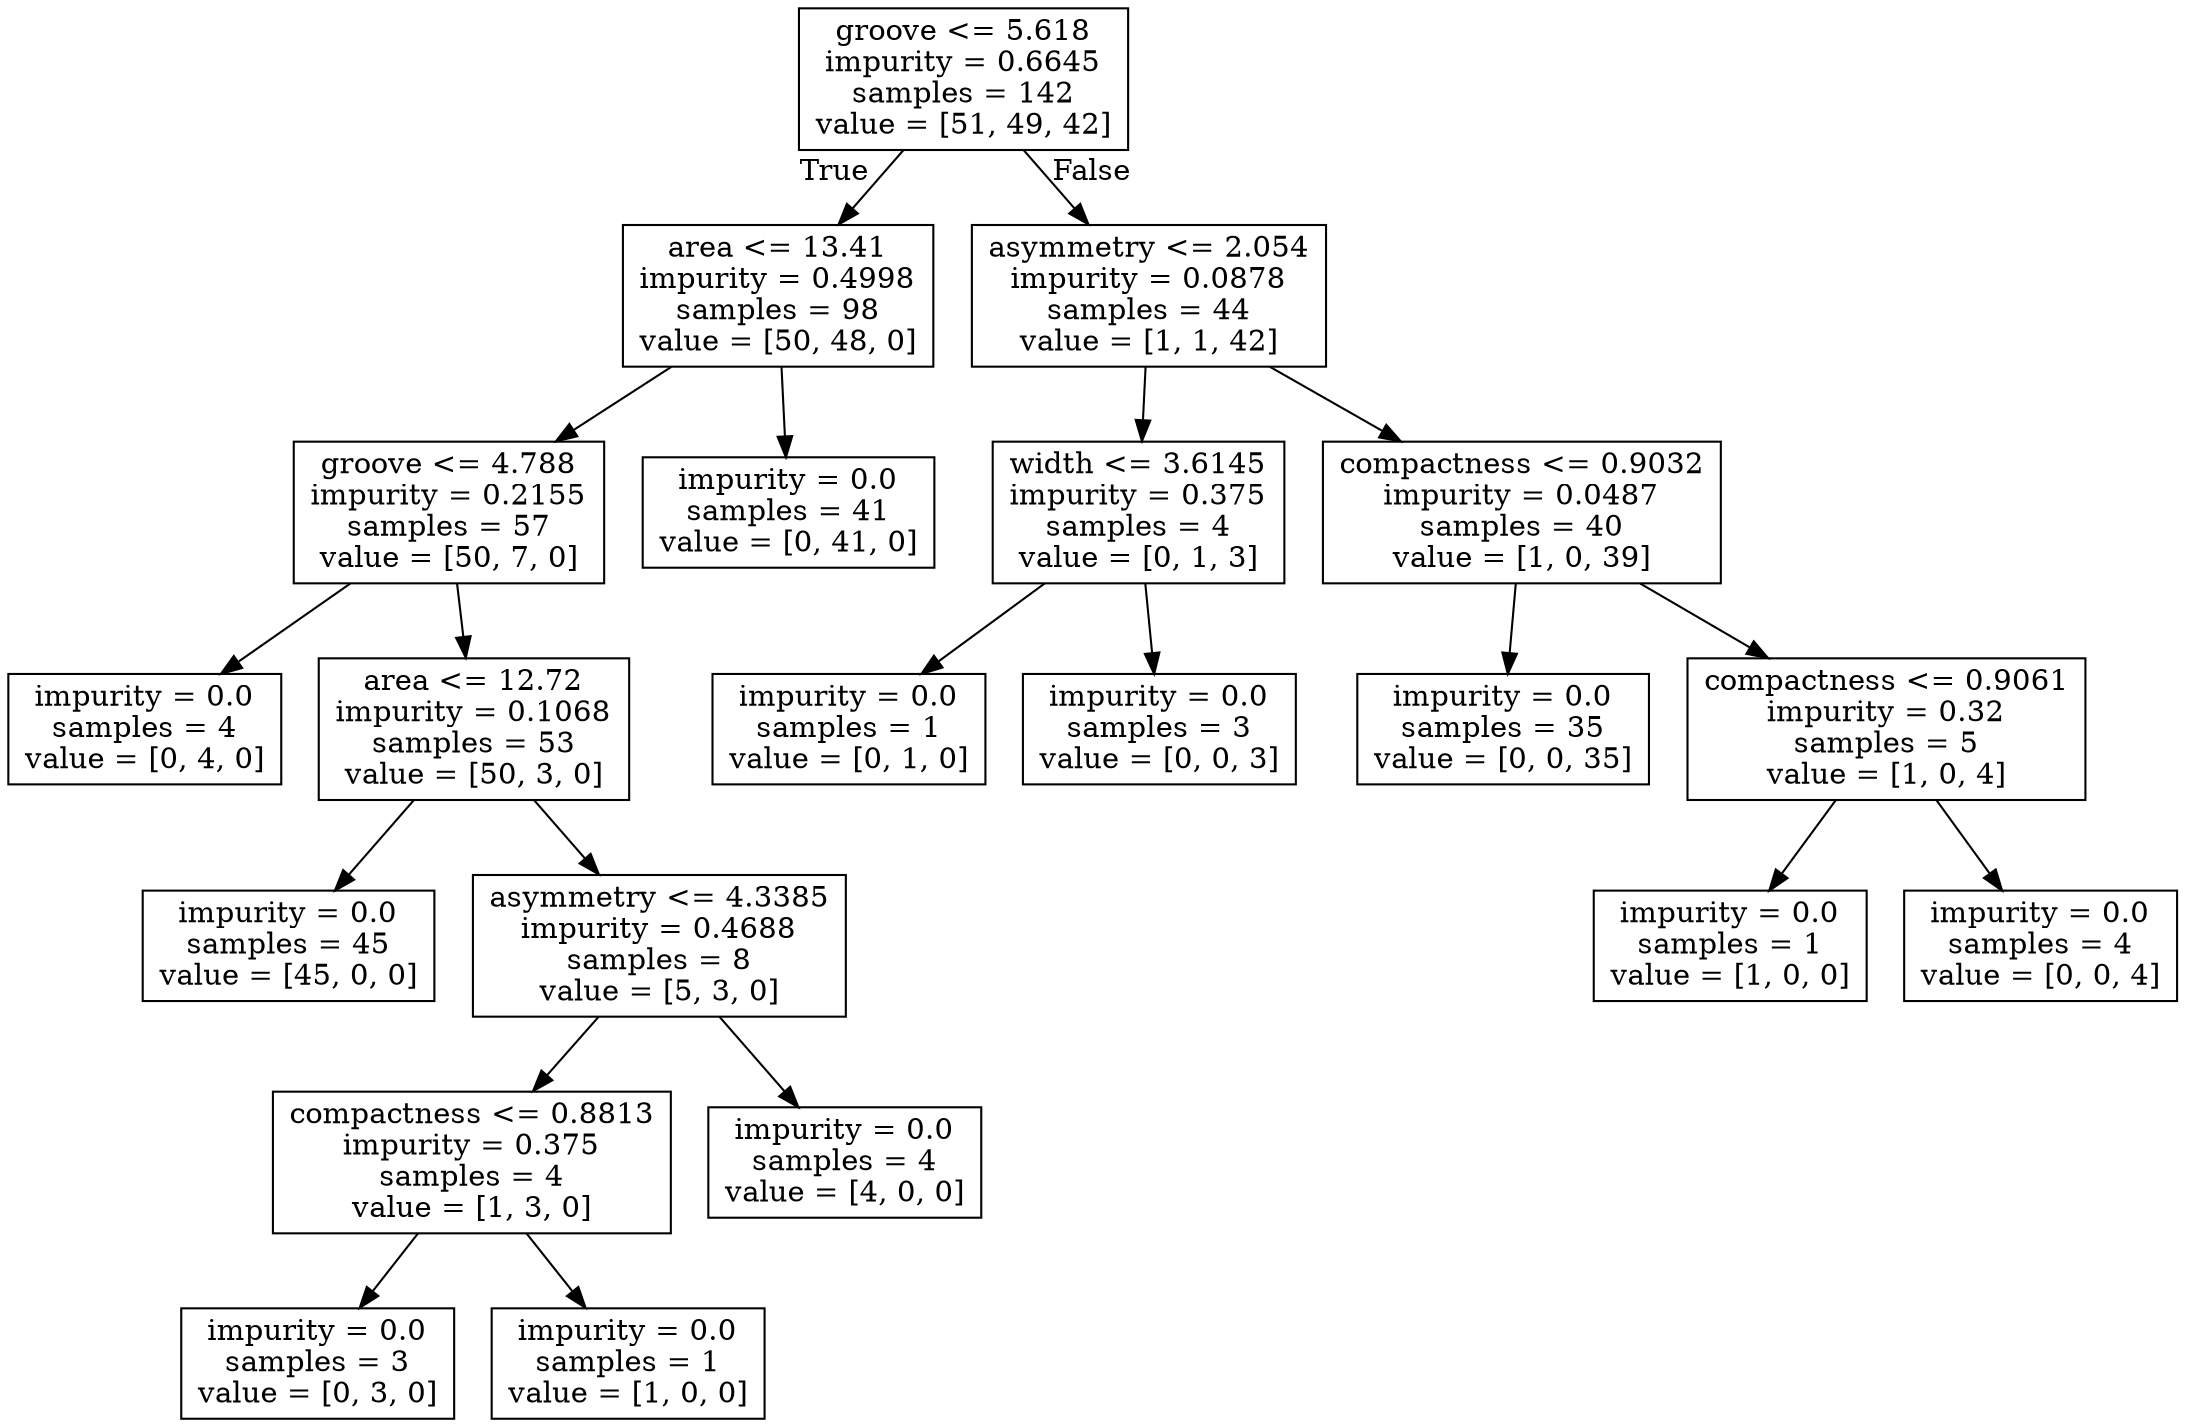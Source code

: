 digraph Tree {
node [shape=box] ;
0 [label="groove <= 5.618\nimpurity = 0.6645\nsamples = 142\nvalue = [51, 49, 42]"] ;
1 [label="area <= 13.41\nimpurity = 0.4998\nsamples = 98\nvalue = [50, 48, 0]"] ;
0 -> 1 [labeldistance=2.5, labelangle=45, headlabel="True"] ;
2 [label="groove <= 4.788\nimpurity = 0.2155\nsamples = 57\nvalue = [50, 7, 0]"] ;
1 -> 2 ;
3 [label="impurity = 0.0\nsamples = 4\nvalue = [0, 4, 0]"] ;
2 -> 3 ;
4 [label="area <= 12.72\nimpurity = 0.1068\nsamples = 53\nvalue = [50, 3, 0]"] ;
2 -> 4 ;
5 [label="impurity = 0.0\nsamples = 45\nvalue = [45, 0, 0]"] ;
4 -> 5 ;
6 [label="asymmetry <= 4.3385\nimpurity = 0.4688\nsamples = 8\nvalue = [5, 3, 0]"] ;
4 -> 6 ;
7 [label="compactness <= 0.8813\nimpurity = 0.375\nsamples = 4\nvalue = [1, 3, 0]"] ;
6 -> 7 ;
8 [label="impurity = 0.0\nsamples = 3\nvalue = [0, 3, 0]"] ;
7 -> 8 ;
9 [label="impurity = 0.0\nsamples = 1\nvalue = [1, 0, 0]"] ;
7 -> 9 ;
10 [label="impurity = 0.0\nsamples = 4\nvalue = [4, 0, 0]"] ;
6 -> 10 ;
11 [label="impurity = 0.0\nsamples = 41\nvalue = [0, 41, 0]"] ;
1 -> 11 ;
12 [label="asymmetry <= 2.054\nimpurity = 0.0878\nsamples = 44\nvalue = [1, 1, 42]"] ;
0 -> 12 [labeldistance=2.5, labelangle=-45, headlabel="False"] ;
13 [label="width <= 3.6145\nimpurity = 0.375\nsamples = 4\nvalue = [0, 1, 3]"] ;
12 -> 13 ;
14 [label="impurity = 0.0\nsamples = 1\nvalue = [0, 1, 0]"] ;
13 -> 14 ;
15 [label="impurity = 0.0\nsamples = 3\nvalue = [0, 0, 3]"] ;
13 -> 15 ;
16 [label="compactness <= 0.9032\nimpurity = 0.0487\nsamples = 40\nvalue = [1, 0, 39]"] ;
12 -> 16 ;
17 [label="impurity = 0.0\nsamples = 35\nvalue = [0, 0, 35]"] ;
16 -> 17 ;
18 [label="compactness <= 0.9061\nimpurity = 0.32\nsamples = 5\nvalue = [1, 0, 4]"] ;
16 -> 18 ;
19 [label="impurity = 0.0\nsamples = 1\nvalue = [1, 0, 0]"] ;
18 -> 19 ;
20 [label="impurity = 0.0\nsamples = 4\nvalue = [0, 0, 4]"] ;
18 -> 20 ;
}